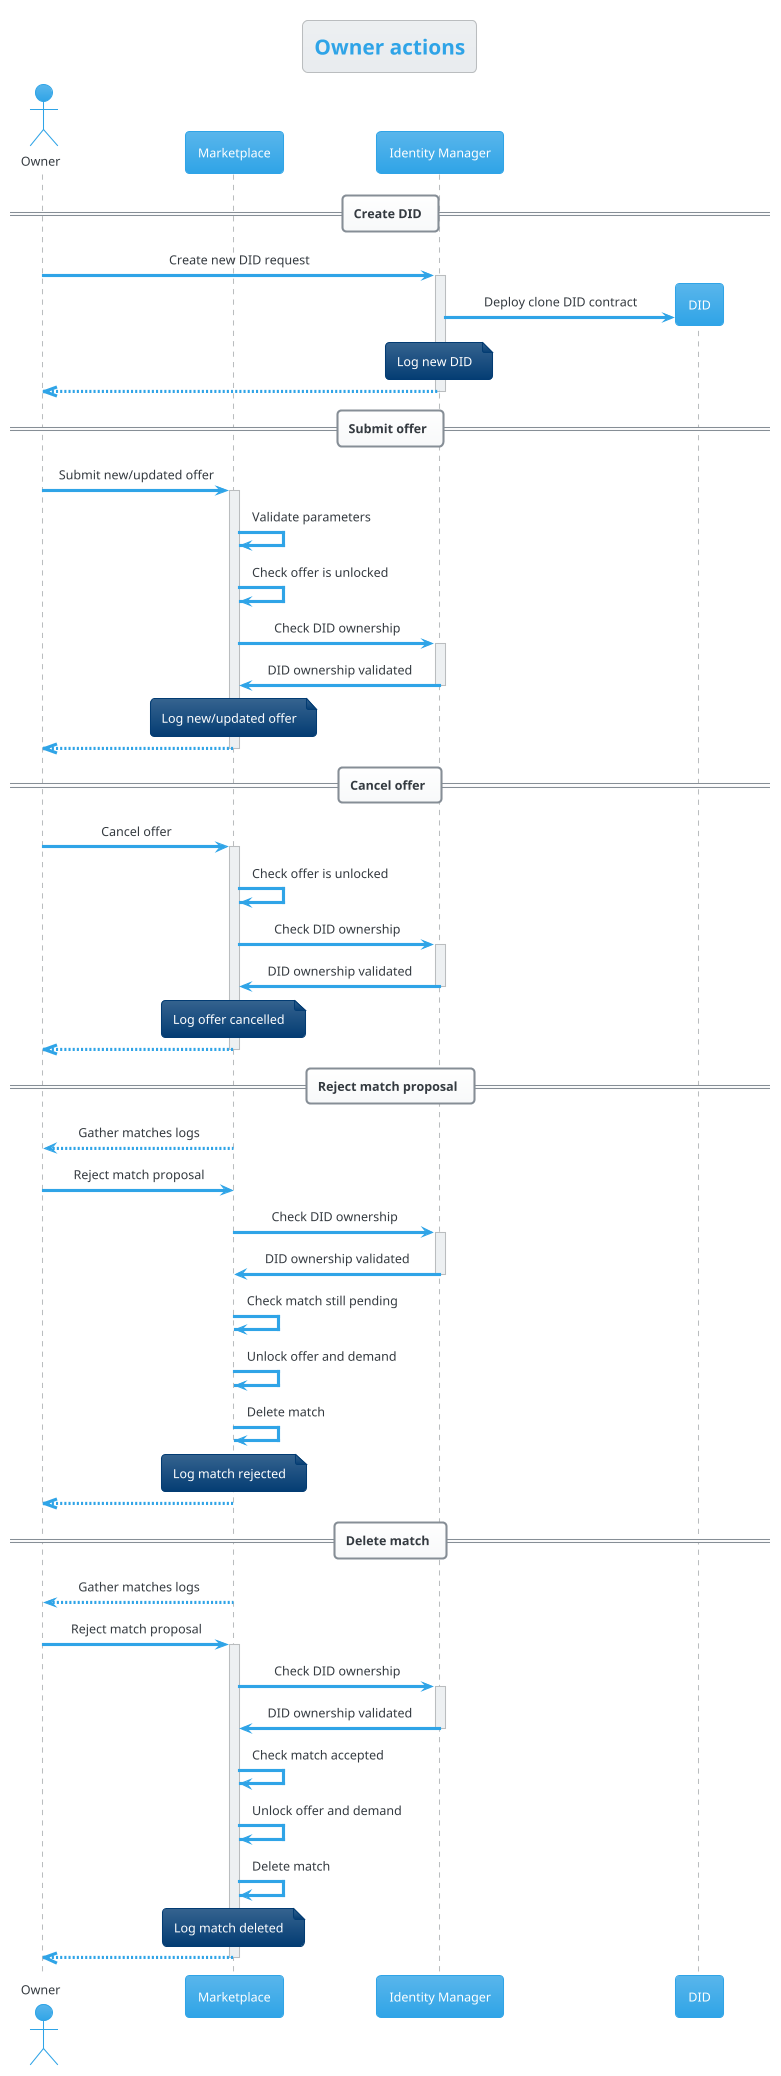 @startuml Owner actions
title Owner actions
!theme cerulean

skinparam maxMessageSize 150
skinparam defaultTextAlignment center
skinparam noteTextAlignment left

actor "Owner" as ow
participant "Marketplace" as ma
participant "Identity Manager" as im

== Create DID ==
ow->im ++: Create new DID request
im->DID **: Deploy clone DID contract
note over im: Log new DID
im-->>ow --

== Submit offer ==
ow->ma ++: Submit new/updated offer
ma->ma: Validate parameters
ma->ma: Check offer is unlocked
ma->im ++: Check DID ownership
im->ma --: DID ownership validated
note over ma: Log new/updated offer
ma-->>ow --

== Cancel offer ==
ow->ma ++: Cancel offer
ma->ma: Check offer is unlocked
ma->im ++: Check DID ownership
im->ma --: DID ownership validated
note over ma: Log offer cancelled
ma-->>ow --

== Reject match proposal ==
ow<--ma: Gather matches logs
ow->ma: Reject match proposal
ma->im ++: Check DID ownership
im->ma --: DID ownership validated
ma->ma: Check match still pending
ma->ma: Unlock offer and demand
ma->ma: Delete match
note over ma: Log match rejected
ma-->>ow --

== Delete match ==
ow<--ma: Gather matches logs
ow->ma ++: Reject match proposal
ma->im ++: Check DID ownership
im->ma --: DID ownership validated
ma->ma: Check match accepted
ma->ma: Unlock offer and demand
ma->ma: Delete match
note over ma: Log match deleted
ma-->>ow --
@enduml
